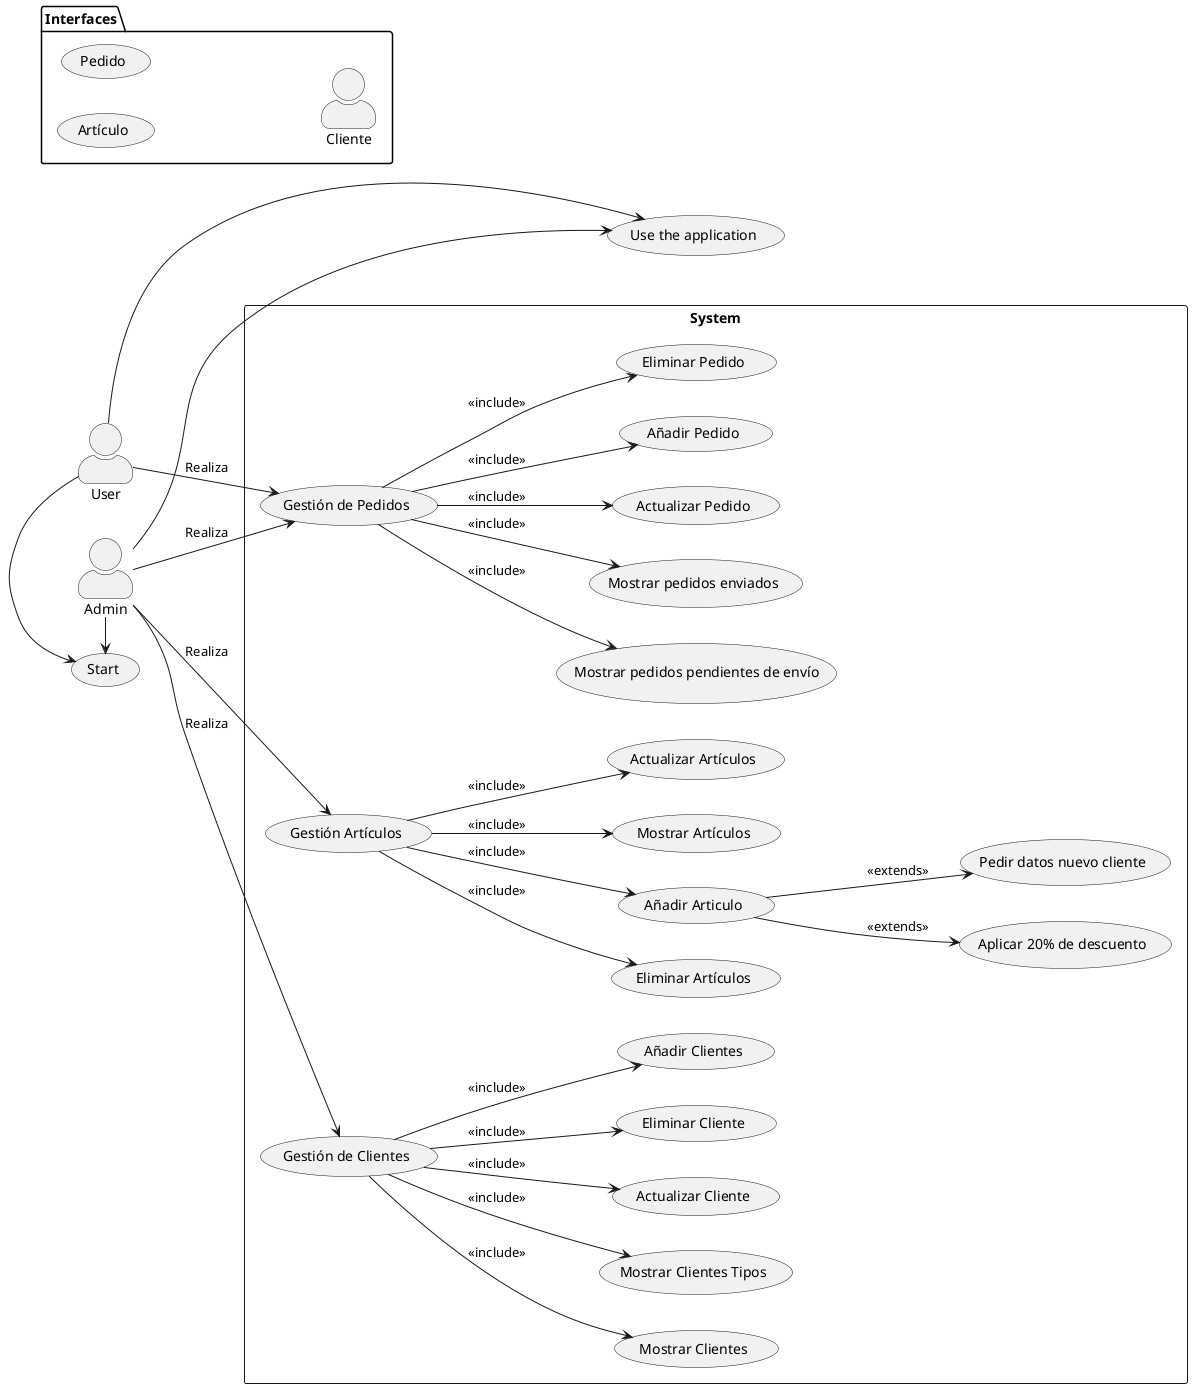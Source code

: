 @startuml
skinparam actorStyle awesome
left to right direction
package Interfaces {
:Artículo: as (Articulo)
:Pedido: as (Pedido)
:Cliente: as Cliente
}
(Use the application) as (Use)

User -> (Start)
User --> (Use)

:Admin: as Admin
Admin -> (Start)
Admin ---> (Use)
rectangle System {
' Casos de Uso para la Gestión de Artículos
:Gestión Artículos: as (GestionArticulos)
:Añadir Articulo: as (AnadirArticulo)
:Mostrar Artículos: as (MostrarArticulos)
:Actualizar Artículos: as (ActualizarArticulos)
:Eliminar Artículos: as (EliminarArticulos)
:Aplicar 20% de descuento: as (Aplicar 20% de descuento)
:Pedir datos nuevo cliente: as (Pedir datos nuevo cliente)

' Casos de Uso para la Gestión de Clientes
:Gestión de Clientes: as (GestionClientes)
:Añadir Clientes: as (AnadirClientes)
:Mostrar Clientes: as (MostrarClientes)
:Mostrar Clientes Tipos: as (MostrarClientesTipo)
:Actualizar Cliente: as (ActualizarCliente)
:Eliminar Cliente: as (EliminarCliente)

' Casos de Uso para la Gestión de Pedidos
:Gestión de Pedidos: as (GestionPedidos)
:Añadir Pedido: as (AnadirPedido)
:Eliminar Pedido: as (EliminarPedido)
:Mostrar pedidos pendientes de envío: as (MostrarPedidosPend)
:Mostrar pedidos enviados: as (MostrarPedidosEnviados)
:Actualizar Pedido: as (ActualizarPedido)
}


' Relaciones entre los Actores y los Casos de Uso

Admin --> GestionArticulos : Realiza
Admin --> GestionClientes : Realiza
Admin --> GestionPedidos : Realiza
User --> GestionPedidos : Realiza


' Relaciones entre los Casos de Uso
(GestionArticulos) --> (AnadirArticulo) : <<include>>
(AnadirArticulo) --> (Aplicar 20% de descuento) : <<extends>>
(AnadirArticulo) --> (Pedir datos nuevo cliente) : <<extends>>
(GestionArticulos) --> MostrarArticulos : <<include>>
(GestionArticulos) --> ActualizarArticulos : <<include>>
(GestionArticulos) --> EliminarArticulos : <<include>>
(GestionClientes) --> AnadirClientes : <<include>>
(GestionClientes) --> MostrarClientes : <<include>>
(GestionClientes) --> MostrarClientesTipo : <<include>>
(GestionClientes) --> ActualizarCliente : <<include>>
(GestionClientes) --> EliminarCliente : <<include>>
(GestionPedidos) --> AnadirPedido : <<include>>
(GestionPedidos) --> MostrarPedidosPend : <<include>>
(GestionPedidos) --> MostrarPedidosEnviados : <<include>>
(GestionPedidos) --> ActualizarPedido : <<include>>
(GestionPedidos) --> EliminarPedido : <<include>>


@enduml
